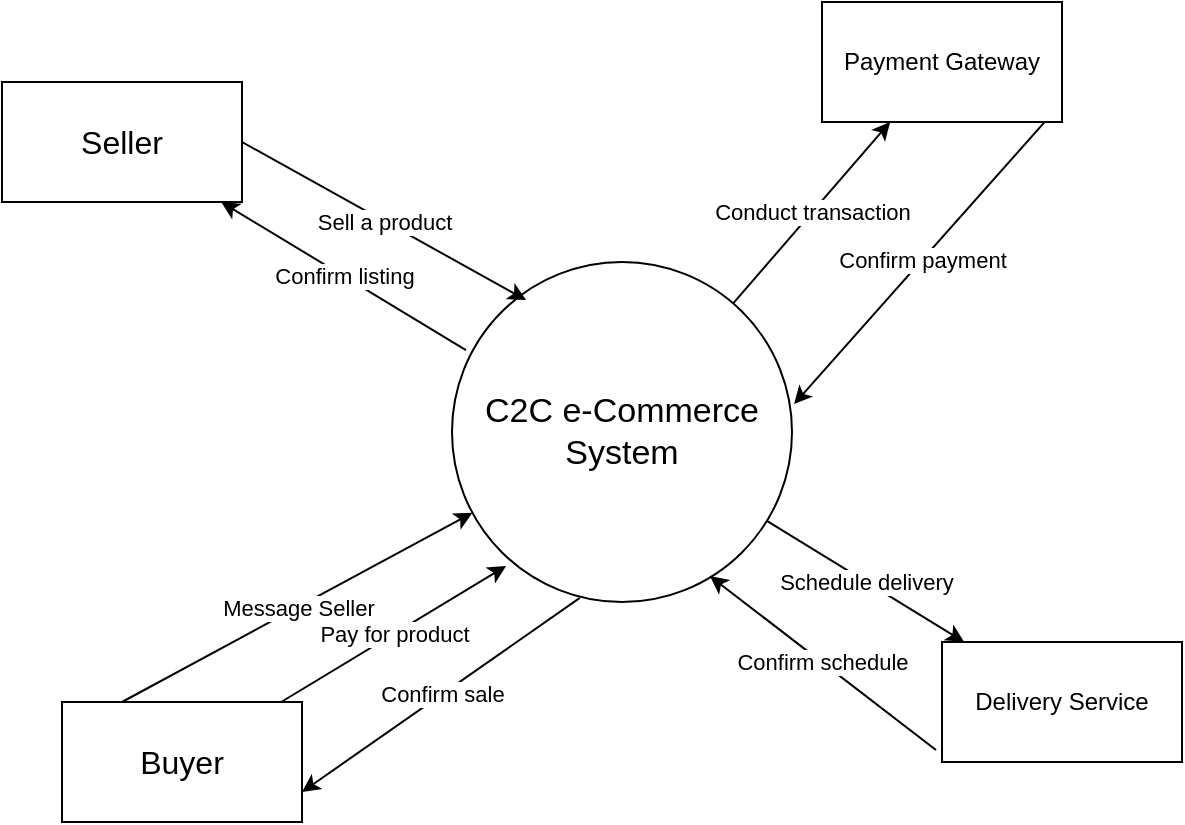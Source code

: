<mxfile version="26.1.1">
  <diagram name="Page-1" id="1kI1YgAdhDli3fO-mTcj">
    <mxGraphModel dx="670" dy="693" grid="1" gridSize="10" guides="1" tooltips="1" connect="1" arrows="1" fold="1" page="1" pageScale="1" pageWidth="850" pageHeight="1100" math="0" shadow="0">
      <root>
        <mxCell id="0" />
        <mxCell id="1" parent="0" />
        <mxCell id="Eql-gUoITKVKxfLyw6_d-6" value="Confirm listing" style="rounded=0;orthogonalLoop=1;jettySize=auto;html=1;exitX=0.041;exitY=0.259;exitDx=0;exitDy=0;exitPerimeter=0;" edge="1" parent="1" source="Eql-gUoITKVKxfLyw6_d-1" target="Eql-gUoITKVKxfLyw6_d-2">
          <mxGeometry relative="1" as="geometry" />
        </mxCell>
        <mxCell id="Eql-gUoITKVKxfLyw6_d-9" value="Confirm sale" style="rounded=0;orthogonalLoop=1;jettySize=auto;html=1;exitX=0.376;exitY=0.988;exitDx=0;exitDy=0;exitPerimeter=0;entryX=1;entryY=0.75;entryDx=0;entryDy=0;" edge="1" parent="1" source="Eql-gUoITKVKxfLyw6_d-1" target="Eql-gUoITKVKxfLyw6_d-3">
          <mxGeometry relative="1" as="geometry" />
        </mxCell>
        <mxCell id="Eql-gUoITKVKxfLyw6_d-10" value="Conduct transaction" style="rounded=0;orthogonalLoop=1;jettySize=auto;html=1;" edge="1" parent="1" source="Eql-gUoITKVKxfLyw6_d-1" target="Eql-gUoITKVKxfLyw6_d-4">
          <mxGeometry relative="1" as="geometry" />
        </mxCell>
        <mxCell id="Eql-gUoITKVKxfLyw6_d-13" value="Schedule delivery" style="rounded=0;orthogonalLoop=1;jettySize=auto;html=1;" edge="1" parent="1" source="Eql-gUoITKVKxfLyw6_d-1" target="Eql-gUoITKVKxfLyw6_d-12">
          <mxGeometry relative="1" as="geometry" />
        </mxCell>
        <mxCell id="Eql-gUoITKVKxfLyw6_d-1" value="C2C e-Commerce System" style="ellipse;whiteSpace=wrap;html=1;aspect=fixed;fontSize=17;" vertex="1" parent="1">
          <mxGeometry x="385" y="390" width="170" height="170" as="geometry" />
        </mxCell>
        <mxCell id="Eql-gUoITKVKxfLyw6_d-5" value="Sell a product" style="rounded=0;orthogonalLoop=1;jettySize=auto;html=1;exitX=1;exitY=0.5;exitDx=0;exitDy=0;entryX=0.218;entryY=0.112;entryDx=0;entryDy=0;entryPerimeter=0;" edge="1" parent="1" source="Eql-gUoITKVKxfLyw6_d-2" target="Eql-gUoITKVKxfLyw6_d-1">
          <mxGeometry relative="1" as="geometry">
            <mxPoint x="411" y="414" as="targetPoint" />
          </mxGeometry>
        </mxCell>
        <mxCell id="Eql-gUoITKVKxfLyw6_d-2" value="&lt;font style=&quot;font-size: 16px;&quot;&gt;Seller&lt;/font&gt;" style="rounded=0;whiteSpace=wrap;html=1;" vertex="1" parent="1">
          <mxGeometry x="160" y="300" width="120" height="60" as="geometry" />
        </mxCell>
        <mxCell id="Eql-gUoITKVKxfLyw6_d-7" value="Message Seller" style="rounded=0;orthogonalLoop=1;jettySize=auto;html=1;exitX=0.25;exitY=0;exitDx=0;exitDy=0;" edge="1" parent="1" source="Eql-gUoITKVKxfLyw6_d-3" target="Eql-gUoITKVKxfLyw6_d-1">
          <mxGeometry relative="1" as="geometry" />
        </mxCell>
        <mxCell id="Eql-gUoITKVKxfLyw6_d-8" value="Pay for product" style="rounded=0;orthogonalLoop=1;jettySize=auto;html=1;entryX=0.159;entryY=0.894;entryDx=0;entryDy=0;entryPerimeter=0;" edge="1" parent="1" source="Eql-gUoITKVKxfLyw6_d-3" target="Eql-gUoITKVKxfLyw6_d-1">
          <mxGeometry relative="1" as="geometry" />
        </mxCell>
        <mxCell id="Eql-gUoITKVKxfLyw6_d-3" value="&lt;font style=&quot;font-size: 16px;&quot;&gt;Buyer&lt;/font&gt;" style="rounded=0;whiteSpace=wrap;html=1;" vertex="1" parent="1">
          <mxGeometry x="190" y="610" width="120" height="60" as="geometry" />
        </mxCell>
        <mxCell id="Eql-gUoITKVKxfLyw6_d-11" value="Confirm payment" style="rounded=0;orthogonalLoop=1;jettySize=auto;html=1;exitX=0.942;exitY=0.967;exitDx=0;exitDy=0;exitPerimeter=0;entryX=1.006;entryY=0.418;entryDx=0;entryDy=0;entryPerimeter=0;" edge="1" parent="1" source="Eql-gUoITKVKxfLyw6_d-4" target="Eql-gUoITKVKxfLyw6_d-1">
          <mxGeometry relative="1" as="geometry" />
        </mxCell>
        <mxCell id="Eql-gUoITKVKxfLyw6_d-4" value="Payment Gateway" style="rounded=0;whiteSpace=wrap;html=1;" vertex="1" parent="1">
          <mxGeometry x="570" y="260" width="120" height="60" as="geometry" />
        </mxCell>
        <mxCell id="Eql-gUoITKVKxfLyw6_d-14" value="Confirm schedule" style="rounded=0;orthogonalLoop=1;jettySize=auto;html=1;exitX=-0.025;exitY=0.9;exitDx=0;exitDy=0;exitPerimeter=0;entryX=0.759;entryY=0.924;entryDx=0;entryDy=0;entryPerimeter=0;" edge="1" parent="1" source="Eql-gUoITKVKxfLyw6_d-12" target="Eql-gUoITKVKxfLyw6_d-1">
          <mxGeometry relative="1" as="geometry" />
        </mxCell>
        <mxCell id="Eql-gUoITKVKxfLyw6_d-12" value="Delivery Service" style="rounded=0;whiteSpace=wrap;html=1;" vertex="1" parent="1">
          <mxGeometry x="630" y="580" width="120" height="60" as="geometry" />
        </mxCell>
      </root>
    </mxGraphModel>
  </diagram>
</mxfile>
